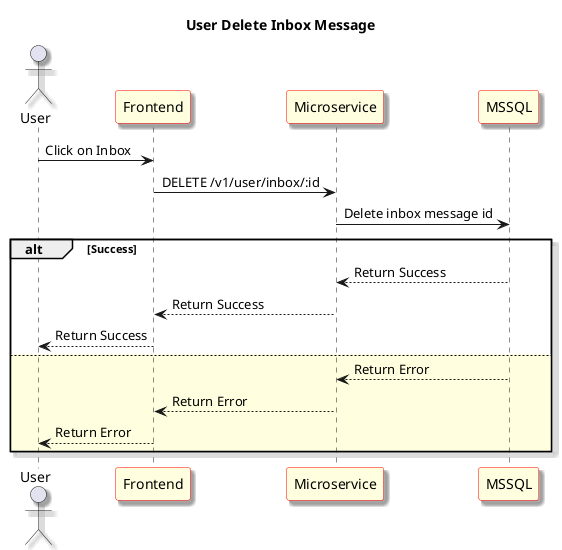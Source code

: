 @startuml User Delete Inbox Message
skinparam shadowing true
skinparam sequence {
	ParticipantBackgroundColor LightYellow
	ParticipantBorderColor red
}
Title: User Delete Inbox Message
actor "User" as User1
participant "Frontend" as Frontend
participant "Microservice" as Microservice
participant "MSSQL" as Database

User1 -> Frontend: Click on Inbox

Frontend -> Microservice: DELETE /v1/user/inbox/:id

Microservice -> Database: Delete inbox message id

alt Success

Microservice <-- Database: Return Success

Frontend <-- Microservice: Return Success

User1 <-- Frontend: Return Success

else #LightYellow

Microservice <-- Database: Return Error

Frontend <-- Microservice: Return Error

User1 <-- Frontend: Return Error

end

@enduml